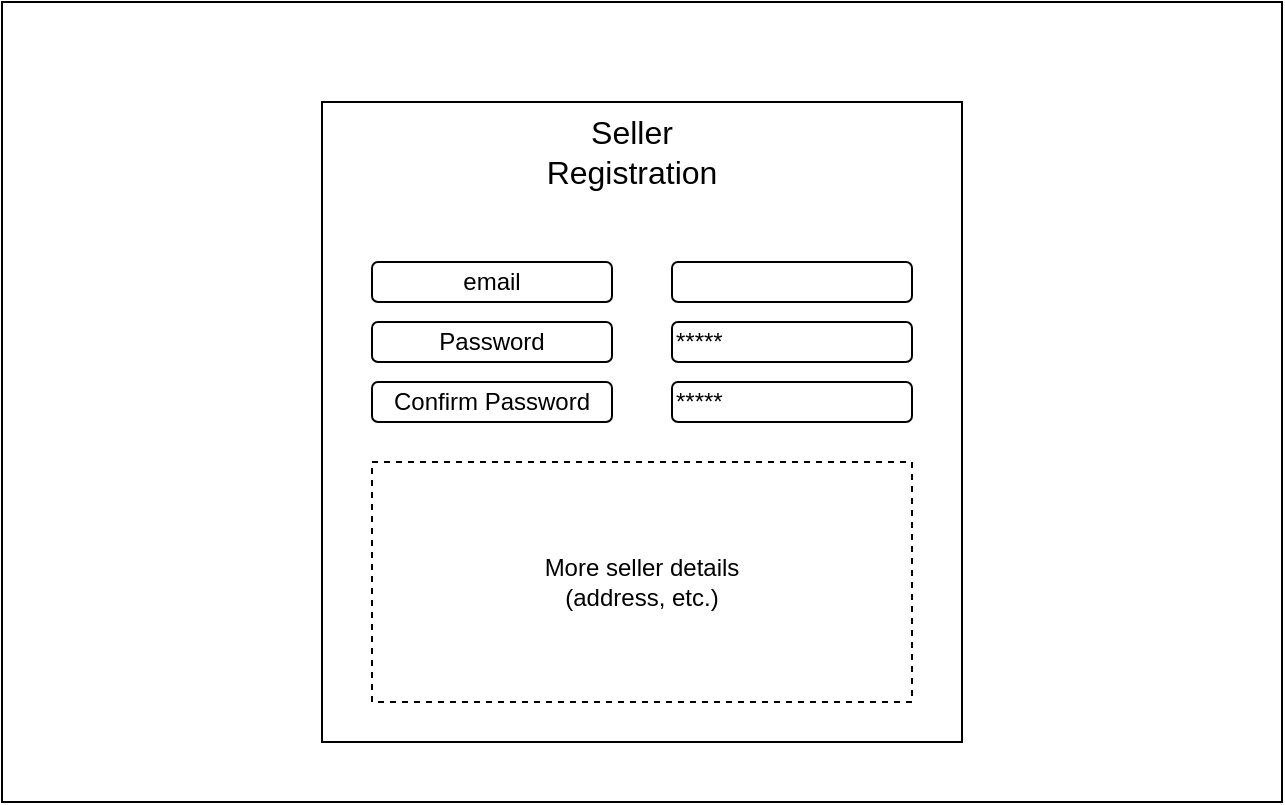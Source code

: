 <mxfile version="21.5.2" type="github">
  <diagram name="Page-1" id="FgSSYm-w5xesZO3jWyNl">
    <mxGraphModel dx="1434" dy="782" grid="1" gridSize="10" guides="1" tooltips="1" connect="1" arrows="1" fold="1" page="1" pageScale="1" pageWidth="850" pageHeight="1100" math="0" shadow="0">
      <root>
        <mxCell id="0" />
        <mxCell id="1" parent="0" />
        <mxCell id="HAC2JCPj5zhd9w-cOnVW-1" value="" style="rounded=0;whiteSpace=wrap;html=1;fillColor=none;" vertex="1" parent="1">
          <mxGeometry x="105" y="120" width="640" height="400" as="geometry" />
        </mxCell>
        <mxCell id="HAC2JCPj5zhd9w-cOnVW-2" value="" style="rounded=0;whiteSpace=wrap;html=1;fillColor=none;" vertex="1" parent="1">
          <mxGeometry x="265" y="170" width="320" height="320" as="geometry" />
        </mxCell>
        <mxCell id="HAC2JCPj5zhd9w-cOnVW-3" value="" style="rounded=1;whiteSpace=wrap;html=1;" vertex="1" parent="1">
          <mxGeometry x="440" y="250" width="120" height="20" as="geometry" />
        </mxCell>
        <mxCell id="HAC2JCPj5zhd9w-cOnVW-4" value="&lt;div align=&quot;left&quot;&gt;*****&lt;/div&gt;" style="rounded=1;whiteSpace=wrap;html=1;align=left;" vertex="1" parent="1">
          <mxGeometry x="440" y="280" width="120" height="20" as="geometry" />
        </mxCell>
        <mxCell id="HAC2JCPj5zhd9w-cOnVW-5" value="&lt;div align=&quot;left&quot;&gt;*****&lt;/div&gt;" style="rounded=1;whiteSpace=wrap;html=1;align=left;" vertex="1" parent="1">
          <mxGeometry x="440" y="310" width="120" height="20" as="geometry" />
        </mxCell>
        <mxCell id="HAC2JCPj5zhd9w-cOnVW-6" value="Seller Registration" style="rounded=0;whiteSpace=wrap;html=1;fillColor=none;strokeColor=none;fontSize=16;" vertex="1" parent="1">
          <mxGeometry x="360" y="180" width="120" height="30" as="geometry" />
        </mxCell>
        <mxCell id="HAC2JCPj5zhd9w-cOnVW-7" value="Password" style="rounded=1;whiteSpace=wrap;html=1;fillColor=none;" vertex="1" parent="1">
          <mxGeometry x="290" y="280" width="120" height="20" as="geometry" />
        </mxCell>
        <mxCell id="HAC2JCPj5zhd9w-cOnVW-8" value="Confirm Password" style="rounded=1;whiteSpace=wrap;html=1;fillColor=none;" vertex="1" parent="1">
          <mxGeometry x="290" y="310" width="120" height="20" as="geometry" />
        </mxCell>
        <mxCell id="HAC2JCPj5zhd9w-cOnVW-9" value="email" style="rounded=1;whiteSpace=wrap;html=1;fillColor=none;" vertex="1" parent="1">
          <mxGeometry x="290" y="250" width="120" height="20" as="geometry" />
        </mxCell>
        <mxCell id="HAC2JCPj5zhd9w-cOnVW-10" value="More seller details&lt;br&gt;(address, etc.)" style="rounded=0;whiteSpace=wrap;html=1;dashed=1;" vertex="1" parent="1">
          <mxGeometry x="290" y="350" width="270" height="120" as="geometry" />
        </mxCell>
      </root>
    </mxGraphModel>
  </diagram>
</mxfile>
